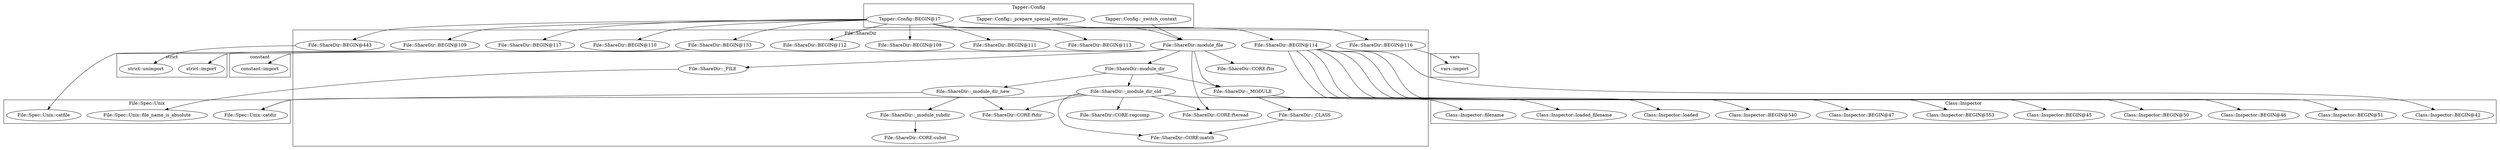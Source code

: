 digraph {
graph [overlap=false]
subgraph cluster_Class_Inspector {
	label="Class::Inspector";
	"Class::Inspector::BEGIN@47";
	"Class::Inspector::loaded_filename";
	"Class::Inspector::BEGIN@553";
	"Class::Inspector::loaded";
	"Class::Inspector::BEGIN@45";
	"Class::Inspector::BEGIN@50";
	"Class::Inspector::BEGIN@46";
	"Class::Inspector::filename";
	"Class::Inspector::BEGIN@51";
	"Class::Inspector::BEGIN@42";
	"Class::Inspector::BEGIN@540";
}
subgraph cluster_File_ShareDir {
	label="File::ShareDir";
	"File::ShareDir::BEGIN@109";
	"File::ShareDir::BEGIN@443";
	"File::ShareDir::CORE:match";
	"File::ShareDir::BEGIN@111";
	"File::ShareDir::CORE:ftis";
	"File::ShareDir::_module_dir_new";
	"File::ShareDir::module_dir";
	"File::ShareDir::_MODULE";
	"File::ShareDir::_module_subdir";
	"File::ShareDir::BEGIN@108";
	"File::ShareDir::BEGIN@133";
	"File::ShareDir::CORE:regcomp";
	"File::ShareDir::_FILE";
	"File::ShareDir::module_file";
	"File::ShareDir::BEGIN@110";
	"File::ShareDir::BEGIN@117";
	"File::ShareDir::BEGIN@114";
	"File::ShareDir::BEGIN@116";
	"File::ShareDir::CORE:subst";
	"File::ShareDir::_module_dir_old";
	"File::ShareDir::CORE:fteread";
	"File::ShareDir::BEGIN@113";
	"File::ShareDir::CORE:ftdir";
	"File::ShareDir::_CLASS";
	"File::ShareDir::BEGIN@112";
}
subgraph cluster_vars {
	label="vars";
	"vars::import";
}
subgraph cluster_Tapper_Config {
	label="Tapper::Config";
	"Tapper::Config::_prepare_special_entries";
	"Tapper::Config::BEGIN@17";
	"Tapper::Config::_switch_context";
}
subgraph cluster_strict {
	label="strict";
	"strict::import";
	"strict::unimport";
}
subgraph cluster_constant {
	label="constant";
	"constant::import";
}
subgraph cluster_File_Spec_Unix {
	label="File::Spec::Unix";
	"File::Spec::Unix::file_name_is_absolute";
	"File::Spec::Unix::catfile";
	"File::Spec::Unix::catdir";
}
"File::ShareDir::_CLASS" -> "File::ShareDir::CORE:match";
"File::ShareDir::_module_dir_old" -> "File::ShareDir::CORE:match";
"File::ShareDir::BEGIN@114" -> "Class::Inspector::BEGIN@42";
"Tapper::Config::_prepare_special_entries" -> "File::ShareDir::module_file";
"Tapper::Config::_switch_context" -> "File::ShareDir::module_file";
"Tapper::Config::BEGIN@17" -> "File::ShareDir::BEGIN@117";
"File::ShareDir::module_dir" -> "File::ShareDir::_module_dir_old";
"File::ShareDir::BEGIN@114" -> "Class::Inspector::BEGIN@50";
"File::ShareDir::_module_dir_old" -> "File::ShareDir::CORE:regcomp";
"Tapper::Config::BEGIN@17" -> "File::ShareDir::BEGIN@110";
"File::ShareDir::module_dir" -> "File::ShareDir::_module_dir_new";
"File::ShareDir::BEGIN@114" -> "Class::Inspector::BEGIN@51";
"File::ShareDir::_module_dir_new" -> "File::ShareDir::CORE:ftdir";
"File::ShareDir::_module_dir_old" -> "File::ShareDir::CORE:ftdir";
"File::ShareDir::BEGIN@133" -> "constant::import";
"File::ShareDir::module_file" -> "File::ShareDir::CORE:ftis";
"File::ShareDir::BEGIN@443" -> "strict::unimport";
"File::ShareDir::BEGIN@114" -> "Class::Inspector::BEGIN@46";
"File::ShareDir::_module_dir_old" -> "Class::Inspector::loaded_filename";
"File::ShareDir::_module_dir_old" -> "Class::Inspector::filename";
"File::ShareDir::BEGIN@116" -> "vars::import";
"File::ShareDir::_module_subdir" -> "File::ShareDir::CORE:subst";
"File::ShareDir::_FILE" -> "File::Spec::Unix::file_name_is_absolute";
"Tapper::Config::BEGIN@17" -> "File::ShareDir::BEGIN@443";
"File::ShareDir::BEGIN@114" -> "Class::Inspector::BEGIN@540";
"File::ShareDir::_module_dir_new" -> "File::Spec::Unix::catdir";
"File::ShareDir::_module_dir_old" -> "File::Spec::Unix::catdir";
"File::ShareDir::module_file" -> "File::Spec::Unix::catfile";
"File::ShareDir::module_file" -> "File::ShareDir::CORE:fteread";
"File::ShareDir::_module_dir_old" -> "File::ShareDir::CORE:fteread";
"File::ShareDir::BEGIN@109" -> "strict::import";
"File::ShareDir::BEGIN@114" -> "Class::Inspector::BEGIN@47";
"File::ShareDir::module_file" -> "File::ShareDir::module_dir";
"File::ShareDir::BEGIN@114" -> "Class::Inspector::BEGIN@553";
"File::ShareDir::module_file" -> "File::ShareDir::_MODULE";
"File::ShareDir::module_dir" -> "File::ShareDir::_MODULE";
"Tapper::Config::BEGIN@17" -> "File::ShareDir::BEGIN@113";
"File::ShareDir::_MODULE" -> "File::ShareDir::_CLASS";
"Tapper::Config::BEGIN@17" -> "File::ShareDir::BEGIN@109";
"Tapper::Config::BEGIN@17" -> "File::ShareDir::BEGIN@114";
"Tapper::Config::BEGIN@17" -> "File::ShareDir::BEGIN@116";
"File::ShareDir::_MODULE" -> "Class::Inspector::loaded";
"Tapper::Config::BEGIN@17" -> "File::ShareDir::BEGIN@133";
"Tapper::Config::BEGIN@17" -> "File::ShareDir::BEGIN@112";
"File::ShareDir::BEGIN@114" -> "Class::Inspector::BEGIN@45";
"Tapper::Config::BEGIN@17" -> "File::ShareDir::BEGIN@108";
"File::ShareDir::_module_dir_new" -> "File::ShareDir::_module_subdir";
"File::ShareDir::module_file" -> "File::ShareDir::_FILE";
"Tapper::Config::BEGIN@17" -> "File::ShareDir::BEGIN@111";
}
